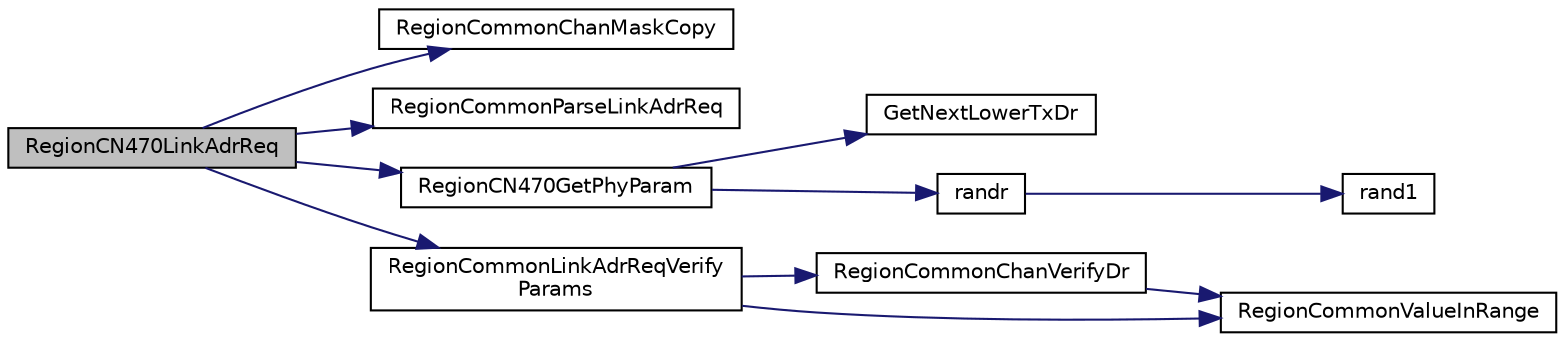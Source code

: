 digraph "RegionCN470LinkAdrReq"
{
  edge [fontname="Helvetica",fontsize="10",labelfontname="Helvetica",labelfontsize="10"];
  node [fontname="Helvetica",fontsize="10",shape=record];
  rankdir="LR";
  Node40 [label="RegionCN470LinkAdrReq",height=0.2,width=0.4,color="black", fillcolor="grey75", style="filled", fontcolor="black"];
  Node40 -> Node41 [color="midnightblue",fontsize="10",style="solid",fontname="Helvetica"];
  Node41 [label="RegionCommonChanMaskCopy",height=0.2,width=0.4,color="black", fillcolor="white", style="filled",URL="$group___r_e_g_i_o_n_c_o_m_m_o_n.html#ga95f5199d490113269fae7f2e0569e9a0",tooltip="Copy a channels mask. This is a generic function and valid for all regions. "];
  Node40 -> Node42 [color="midnightblue",fontsize="10",style="solid",fontname="Helvetica"];
  Node42 [label="RegionCommonParseLinkAdrReq",height=0.2,width=0.4,color="black", fillcolor="white", style="filled",URL="$group___r_e_g_i_o_n_c_o_m_m_o_n.html#ga8403c78482dbb901014dba48b75d78e8",tooltip="Parses the parameter of an LinkAdrRequest. This is a generic function and valid for all regions..."];
  Node40 -> Node43 [color="midnightblue",fontsize="10",style="solid",fontname="Helvetica"];
  Node43 [label="RegionCN470GetPhyParam",height=0.2,width=0.4,color="black", fillcolor="white", style="filled",URL="$group___r_e_g_i_o_n_c_n470.html#gaa3f4e59184226b161b9e6880b6e7f204",tooltip="The function gets a value of a specific phy attribute. "];
  Node43 -> Node44 [color="midnightblue",fontsize="10",style="solid",fontname="Helvetica"];
  Node44 [label="GetNextLowerTxDr",height=0.2,width=0.4,color="black", fillcolor="white", style="filled",URL="$_region_c_n470_8c.html#ae06574681e2f7c3f3e604878c81743aa"];
  Node43 -> Node45 [color="midnightblue",fontsize="10",style="solid",fontname="Helvetica"];
  Node45 [label="randr",height=0.2,width=0.4,color="black", fillcolor="white", style="filled",URL="$utilities_8c.html#af5d8ad6dae489ac64821e7d4f004595d",tooltip="Computes a random number between min and max "];
  Node45 -> Node46 [color="midnightblue",fontsize="10",style="solid",fontname="Helvetica"];
  Node46 [label="rand1",height=0.2,width=0.4,color="black", fillcolor="white", style="filled",URL="$utilities_8c.html#a682de7091382ea1fcb2919b0f1cf6cdc"];
  Node40 -> Node47 [color="midnightblue",fontsize="10",style="solid",fontname="Helvetica"];
  Node47 [label="RegionCommonLinkAdrReqVerify\lParams",height=0.2,width=0.4,color="black", fillcolor="white", style="filled",URL="$group___r_e_g_i_o_n_c_o_m_m_o_n.html#ga2c87f98f09793dc7fa63a9801feeed73",tooltip="Verifies and updates the datarate, the TX power and the number of repetitions of a LinkAdrRequest..."];
  Node47 -> Node48 [color="midnightblue",fontsize="10",style="solid",fontname="Helvetica"];
  Node48 [label="RegionCommonChanVerifyDr",height=0.2,width=0.4,color="black", fillcolor="white", style="filled",URL="$group___r_e_g_i_o_n_c_o_m_m_o_n.html#ga94ce5c6e759081853eb06d1dcffdab25",tooltip="Verifies, if a datarate is available on an active channel. This is a generic function and valid for a..."];
  Node48 -> Node49 [color="midnightblue",fontsize="10",style="solid",fontname="Helvetica"];
  Node49 [label="RegionCommonValueInRange",height=0.2,width=0.4,color="black", fillcolor="white", style="filled",URL="$group___r_e_g_i_o_n_c_o_m_m_o_n.html#gafdd1c80d953e18d755a631b72a9c3bd3",tooltip="Verifies, if a value is in a given range. This is a generic function and valid for all regions..."];
  Node47 -> Node49 [color="midnightblue",fontsize="10",style="solid",fontname="Helvetica"];
}
